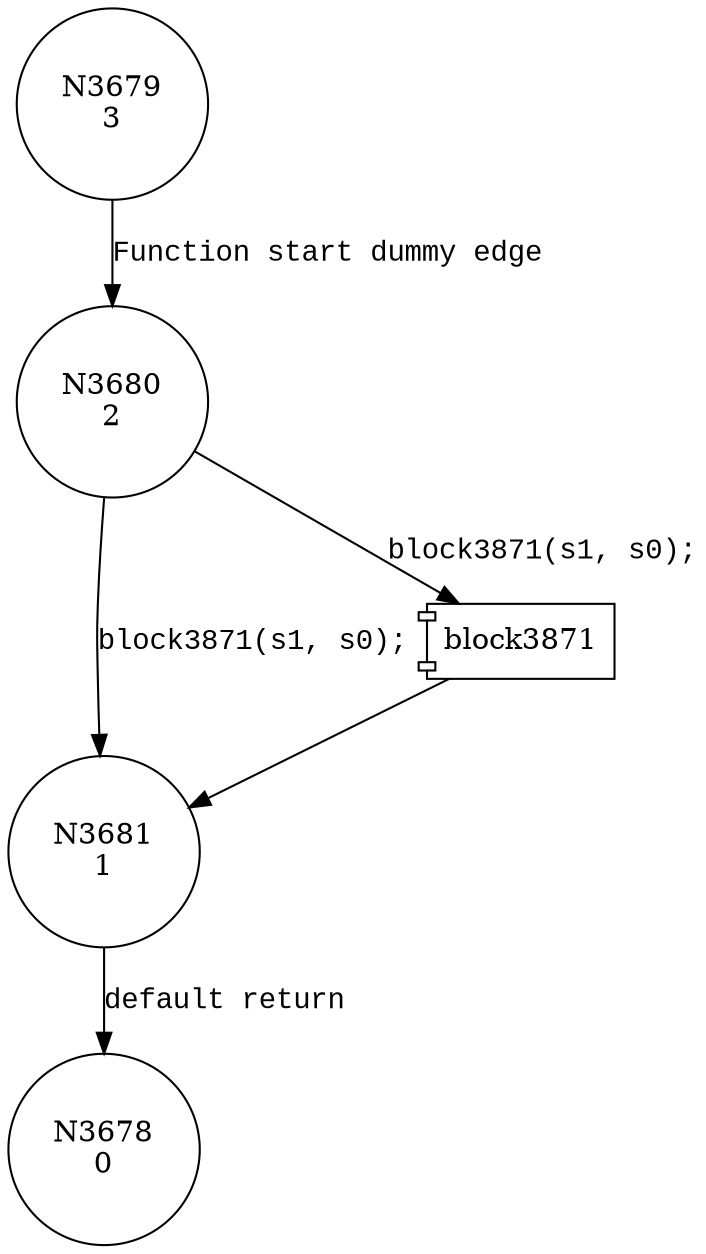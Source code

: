 digraph block3870 {
3680 [shape="circle" label="N3680\n2"]
3681 [shape="circle" label="N3681\n1"]
3678 [shape="circle" label="N3678\n0"]
3679 [shape="circle" label="N3679\n3"]
100357 [shape="component" label="block3871"]
3680 -> 100357 [label="block3871(s1, s0);" fontname="Courier New"]
100357 -> 3681 [label="" fontname="Courier New"]
3680 -> 3681 [label="block3871(s1, s0);" fontname="Courier New"]
3681 -> 3678 [label="default return" fontname="Courier New"]
3679 -> 3680 [label="Function start dummy edge" fontname="Courier New"]
}